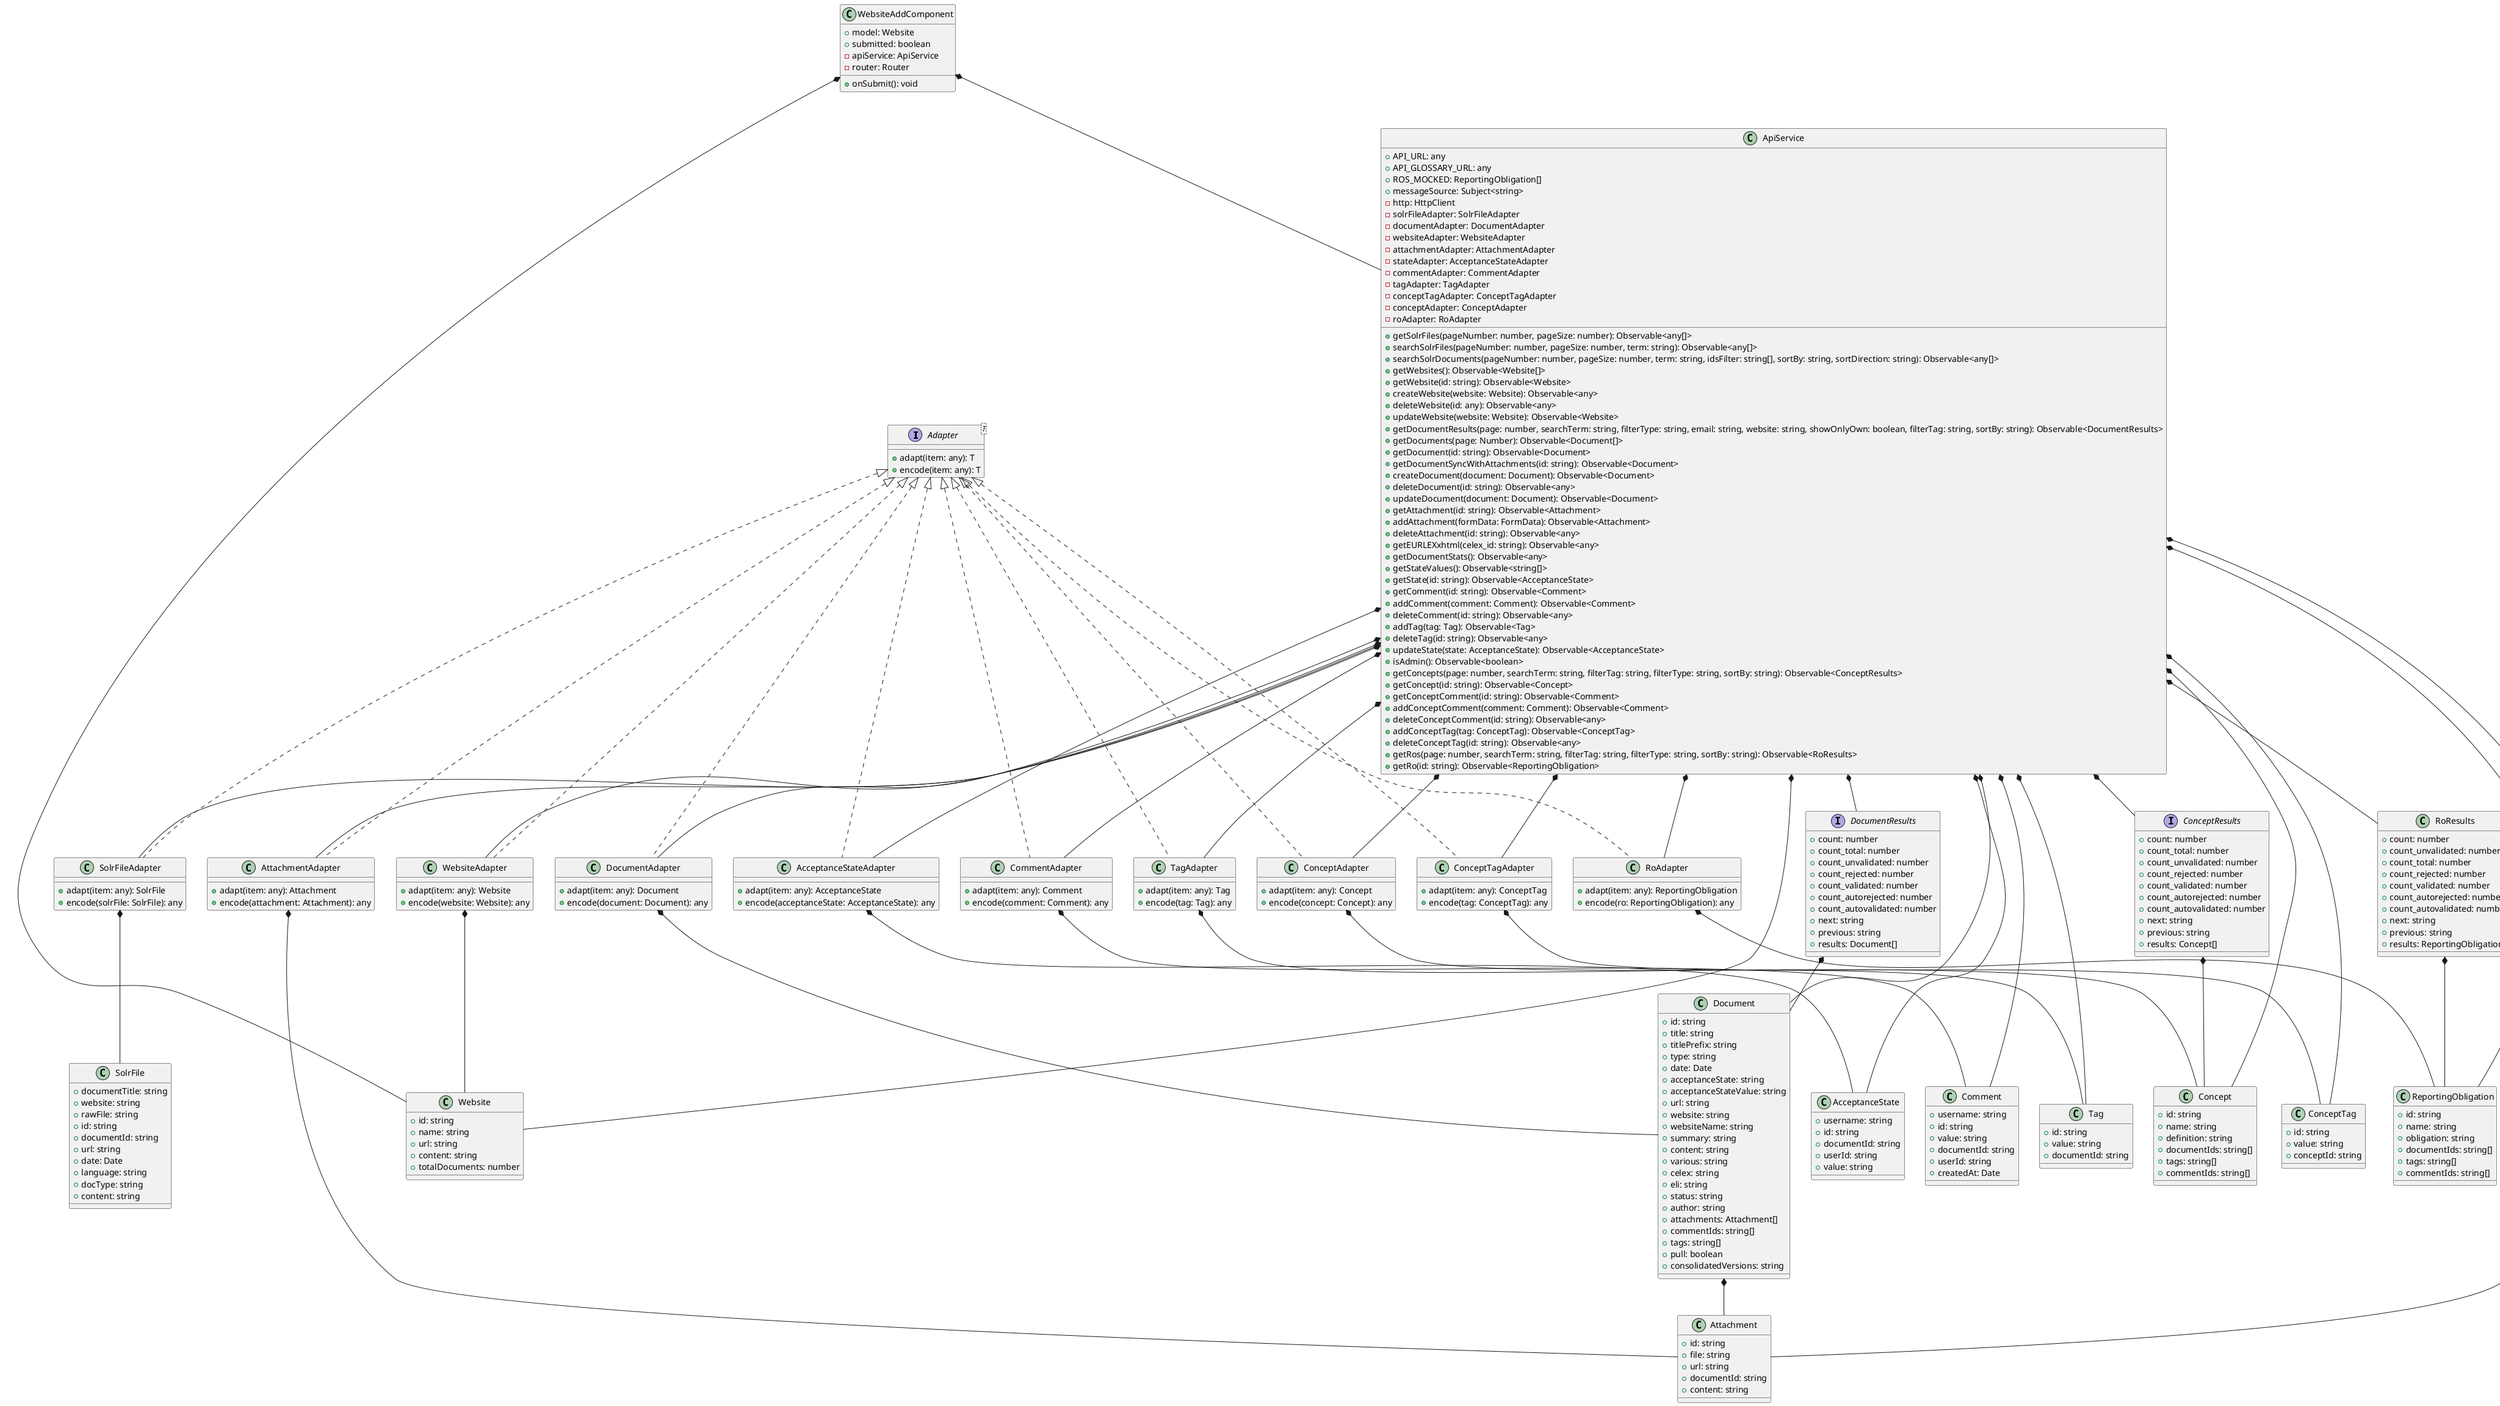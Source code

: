 @startuml
interface Adapter<T> {
    +adapt(item: any): T
    +encode(item: any): T
}
class SolrFile {
    +documentTitle: string
    +website: string
    +rawFile: string
    +id: string
    +documentId: string
    +url: string
    +date: Date
    +language: string
    +docType: string
    +content: string
}
class SolrFileAdapter implements Adapter {
    +adapt(item: any): SolrFile
    +encode(solrFile: SolrFile): any
}
class Attachment {
    +id: string
    +file: string
    +url: string
    +documentId: string
    +content: string
}
class AttachmentAdapter implements Adapter {
    +adapt(item: any): Attachment
    +encode(attachment: Attachment): any
}
interface DocumentResults {
    +count: number
    +count_total: number
    +count_unvalidated: number
    +count_rejected: number
    +count_validated: number
    +count_autorejected: number
    +count_autovalidated: number
    +next: string
    +previous: string
    +results: Document[]
}
class Document {
    +id: string
    +title: string
    +titlePrefix: string
    +type: string
    +date: Date
    +acceptanceState: string
    +acceptanceStateValue: string
    +url: string
    +website: string
    +websiteName: string
    +summary: string
    +content: string
    +various: string
    +celex: string
    +eli: string
    +status: string
    +author: string
    +attachments: Attachment[]
    +commentIds: string[]
    +tags: string[]
    +pull: boolean
    +consolidatedVersions: string
}
class DocumentAdapter implements Adapter {
    +adapt(item: any): Document
    +encode(document: Document): any
}
class Website {
    +id: string
    +name: string
    +url: string
    +content: string
    +totalDocuments: number
}
class WebsiteAdapter implements Adapter {
    +adapt(item: any): Website
    +encode(website: Website): any
}
class AcceptanceState {
    +username: string
    +id: string
    +documentId: string
    +userId: string
    +value: string
}
class AcceptanceStateAdapter implements Adapter {
    +adapt(item: any): AcceptanceState
    +encode(acceptanceState: AcceptanceState): any
}
class Comment {
    +username: string
    +id: string
    +value: string
    +documentId: string
    +userId: string
    +createdAt: Date
}
class CommentAdapter implements Adapter {
    +adapt(item: any): Comment
    +encode(comment: Comment): any
}
class Tag {
    +id: string
    +value: string
    +documentId: string
}
class TagAdapter implements Adapter {
    +adapt(item: any): Tag
    +encode(tag: Tag): any
}
interface ConceptResults {
    +count: number
    +count_total: number
    +count_unvalidated: number
    +count_rejected: number
    +count_validated: number
    +count_autorejected: number
    +count_autovalidated: number
    +next: string
    +previous: string
    +results: Concept[]
}
class Concept {
    +id: string
    +name: string
    +definition: string
    +documentIds: string[]
    +tags: string[]
    +commentIds: string[]
}
class ConceptAdapter implements Adapter {
    +adapt(item: any): Concept
    +encode(concept: Concept): any
}
class ConceptTag {
    +id: string
    +value: string
    +conceptId: string
}
class ConceptTagAdapter implements Adapter {
    +adapt(item: any): ConceptTag
    +encode(tag: ConceptTag): any
}
class RoResults {
    +count: number
    +count_unvalidated: number
    +count_total: number
    +count_rejected: number
    +count_validated: number
    +count_autorejected: number
    +count_autovalidated: number
    +next: string
    +previous: string
    +results: ReportingObligation[]
}
class ReportingObligation {
    +id: string
    +name: string
    +obligation: string
    +documentIds: string[]
    +tags: string[]
    +commentIds: string[]
}
class RoAdapter implements Adapter {
    +adapt(item: any): ReportingObligation
    +encode(ro: ReportingObligation): any
}
class ApiService {
    +API_URL: any
    +API_GLOSSARY_URL: any
    +ROS_MOCKED: ReportingObligation[]
    +messageSource: Subject<string>
    -http: HttpClient
    -solrFileAdapter: SolrFileAdapter
    -documentAdapter: DocumentAdapter
    -websiteAdapter: WebsiteAdapter
    -attachmentAdapter: AttachmentAdapter
    -stateAdapter: AcceptanceStateAdapter
    -commentAdapter: CommentAdapter
    -tagAdapter: TagAdapter
    -conceptTagAdapter: ConceptTagAdapter
    -conceptAdapter: ConceptAdapter
    -roAdapter: RoAdapter
    +getSolrFiles(pageNumber: number, pageSize: number): Observable<any[]>
    +searchSolrFiles(pageNumber: number, pageSize: number, term: string): Observable<any[]>
    +searchSolrDocuments(pageNumber: number, pageSize: number, term: string, idsFilter: string[], sortBy: string, sortDirection: string): Observable<any[]>
    +getWebsites(): Observable<Website[]>
    +getWebsite(id: string): Observable<Website>
    +createWebsite(website: Website): Observable<any>
    +deleteWebsite(id: any): Observable<any>
    +updateWebsite(website: Website): Observable<Website>
    +getDocumentResults(page: number, searchTerm: string, filterType: string, email: string, website: string, showOnlyOwn: boolean, filterTag: string, sortBy: string): Observable<DocumentResults>
    +getDocuments(page: Number): Observable<Document[]>
    +getDocument(id: string): Observable<Document>
    +getDocumentSyncWithAttachments(id: string): Observable<Document>
    +createDocument(document: Document): Observable<Document>
    +deleteDocument(id: string): Observable<any>
    +updateDocument(document: Document): Observable<Document>
    +getAttachment(id: string): Observable<Attachment>
    +addAttachment(formData: FormData): Observable<Attachment>
    +deleteAttachment(id: string): Observable<any>
    +getEURLEXxhtml(celex_id: string): Observable<any>
    +getDocumentStats(): Observable<any>
    +getStateValues(): Observable<string[]>
    +getState(id: string): Observable<AcceptanceState>
    +getComment(id: string): Observable<Comment>
    +addComment(comment: Comment): Observable<Comment>
    +deleteComment(id: string): Observable<any>
    +addTag(tag: Tag): Observable<Tag>
    +deleteTag(id: string): Observable<any>
    +updateState(state: AcceptanceState): Observable<AcceptanceState>
    +isAdmin(): Observable<boolean>
    +getConcepts(page: number, searchTerm: string, filterTag: string, filterType: string, sortBy: string): Observable<ConceptResults>
    +getConcept(id: string): Observable<Concept>
    +getConceptComment(id: string): Observable<Comment>
    +addConceptComment(comment: Comment): Observable<Comment>
    +deleteConceptComment(id: string): Observable<any>
    +addConceptTag(tag: ConceptTag): Observable<ConceptTag>
    +deleteConceptTag(id: string): Observable<any>
    +getRos(page: number, searchTerm: string, filterTag: string, filterType: string, sortBy: string): Observable<RoResults>
    +getRo(id: string): Observable<ReportingObligation>
}
class WebsiteAddComponent {
    +model: Website
    +submitted: boolean
    -apiService: ApiService
    -router: Router
    +onSubmit(): void
}
SolrFileAdapter *-- SolrFile
AttachmentAdapter *-- Attachment
DocumentResults *-- Document
Document *-- Attachment
DocumentAdapter *-- Document
WebsiteAdapter *-- Website
AcceptanceStateAdapter *-- AcceptanceState
CommentAdapter *-- Comment
TagAdapter *-- Tag
ConceptResults *-- Concept
ConceptAdapter *-- Concept
ConceptTagAdapter *-- ConceptTag
RoResults *-- ReportingObligation
RoAdapter *-- ReportingObligation
ApiService *-- ReportingObligation
ApiService *-- SolrFileAdapter
ApiService *-- DocumentAdapter
ApiService *-- WebsiteAdapter
ApiService *-- AttachmentAdapter
ApiService *-- AcceptanceStateAdapter
ApiService *-- CommentAdapter
ApiService *-- TagAdapter
ApiService *-- ConceptTagAdapter
ApiService *-- ConceptAdapter
ApiService *-- RoAdapter
ApiService *-- Website
ApiService *-- DocumentResults
ApiService *-- Document
ApiService *-- Attachment
ApiService *-- AcceptanceState
ApiService *-- Comment
ApiService *-- Tag
ApiService *-- ConceptResults
ApiService *-- Concept
ApiService *-- ConceptTag
ApiService *-- RoResults
WebsiteAddComponent *-- Website
WebsiteAddComponent *-- ApiService
@enduml